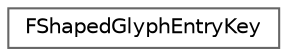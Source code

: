 digraph "Graphical Class Hierarchy"
{
 // INTERACTIVE_SVG=YES
 // LATEX_PDF_SIZE
  bgcolor="transparent";
  edge [fontname=Helvetica,fontsize=10,labelfontname=Helvetica,labelfontsize=10];
  node [fontname=Helvetica,fontsize=10,shape=box,height=0.2,width=0.4];
  rankdir="LR";
  Node0 [id="Node000000",label="FShapedGlyphEntryKey",height=0.2,width=0.4,color="grey40", fillcolor="white", style="filled",URL="$dc/db3/structFShapedGlyphEntryKey.html",tooltip="Minimal FShapedGlyphEntry key information used for map lookups."];
}

